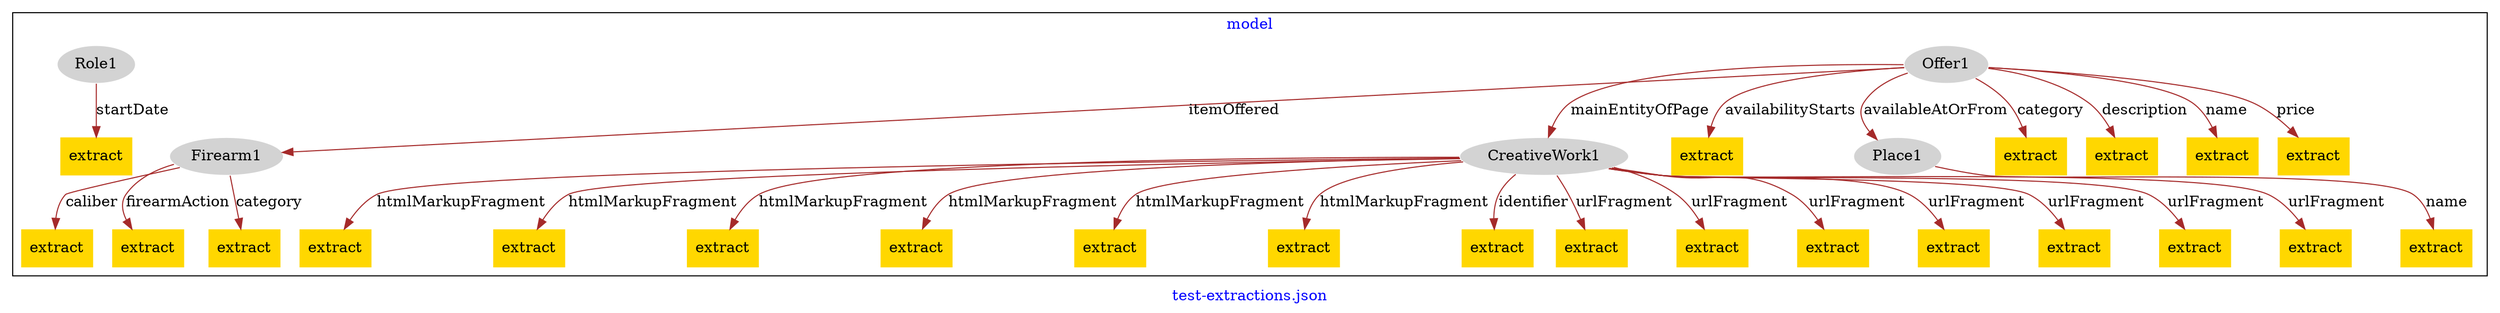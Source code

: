 digraph n0 {
fontcolor="blue"
remincross="true"
label="test-extractions.json"
subgraph cluster {
label="model"
n2[style="filled",color="white",fillcolor="lightgray",label="Firearm1"];
n3[shape="plaintext",style="filled",fillcolor="gold",label="extract"];
n4[shape="plaintext",style="filled",fillcolor="gold",label="extract"];
n5[shape="plaintext",style="filled",fillcolor="gold",label="extract"];
n6[style="filled",color="white",fillcolor="lightgray",label="CreativeWork1"];
n7[shape="plaintext",style="filled",fillcolor="gold",label="extract"];
n8[shape="plaintext",style="filled",fillcolor="gold",label="extract"];
n9[shape="plaintext",style="filled",fillcolor="gold",label="extract"];
n10[shape="plaintext",style="filled",fillcolor="gold",label="extract"];
n11[shape="plaintext",style="filled",fillcolor="gold",label="extract"];
n12[shape="plaintext",style="filled",fillcolor="gold",label="extract"];
n13[shape="plaintext",style="filled",fillcolor="gold",label="extract"];
n14[shape="plaintext",style="filled",fillcolor="gold",label="extract"];
n15[shape="plaintext",style="filled",fillcolor="gold",label="extract"];
n16[shape="plaintext",style="filled",fillcolor="gold",label="extract"];
n17[shape="plaintext",style="filled",fillcolor="gold",label="extract"];
n18[shape="plaintext",style="filled",fillcolor="gold",label="extract"];
n19[shape="plaintext",style="filled",fillcolor="gold",label="extract"];
n20[shape="plaintext",style="filled",fillcolor="gold",label="extract"];
n21[style="filled",color="white",fillcolor="lightgray",label="Offer1"];
n22[shape="plaintext",style="filled",fillcolor="gold",label="extract"];
n23[style="filled",color="white",fillcolor="lightgray",label="Place1"];
n24[shape="plaintext",style="filled",fillcolor="gold",label="extract"];
n25[shape="plaintext",style="filled",fillcolor="gold",label="extract"];
n26[shape="plaintext",style="filled",fillcolor="gold",label="extract"];
n27[shape="plaintext",style="filled",fillcolor="gold",label="extract"];
n28[shape="plaintext",style="filled",fillcolor="gold",label="extract"];
n29[style="filled",color="white",fillcolor="lightgray",label="Role1"];
n30[shape="plaintext",style="filled",fillcolor="gold",label="extract"];
}
n2 -> n3[color="brown",fontcolor="black",label="caliber"]
n2 -> n4[color="brown",fontcolor="black",label="firearmAction"]
n2 -> n5[color="brown",fontcolor="black",label="category"]
n6 -> n7[color="brown",fontcolor="black",label="htmlMarkupFragment"]
n6 -> n8[color="brown",fontcolor="black",label="htmlMarkupFragment"]
n6 -> n9[color="brown",fontcolor="black",label="htmlMarkupFragment"]
n6 -> n10[color="brown",fontcolor="black",label="htmlMarkupFragment"]
n6 -> n11[color="brown",fontcolor="black",label="htmlMarkupFragment"]
n6 -> n12[color="brown",fontcolor="black",label="htmlMarkupFragment"]
n6 -> n13[color="brown",fontcolor="black",label="identifier"]
n6 -> n14[color="brown",fontcolor="black",label="urlFragment"]
n6 -> n15[color="brown",fontcolor="black",label="urlFragment"]
n6 -> n16[color="brown",fontcolor="black",label="urlFragment"]
n6 -> n17[color="brown",fontcolor="black",label="urlFragment"]
n6 -> n18[color="brown",fontcolor="black",label="urlFragment"]
n6 -> n19[color="brown",fontcolor="black",label="urlFragment"]
n6 -> n20[color="brown",fontcolor="black",label="urlFragment"]
n21 -> n22[color="brown",fontcolor="black",label="availabilityStarts"]
n21 -> n23[color="brown",fontcolor="black",label="availableAtOrFrom"]
n21 -> n24[color="brown",fontcolor="black",label="category"]
n21 -> n25[color="brown",fontcolor="black",label="description"]
n21 -> n2[color="brown",fontcolor="black",label="itemOffered"]
n21 -> n6[color="brown",fontcolor="black",label="mainEntityOfPage"]
n21 -> n26[color="brown",fontcolor="black",label="name"]
n21 -> n27[color="brown",fontcolor="black",label="price"]
n23 -> n28[color="brown",fontcolor="black",label="name"]
n29 -> n30[color="brown",fontcolor="black",label="startDate"]
}
